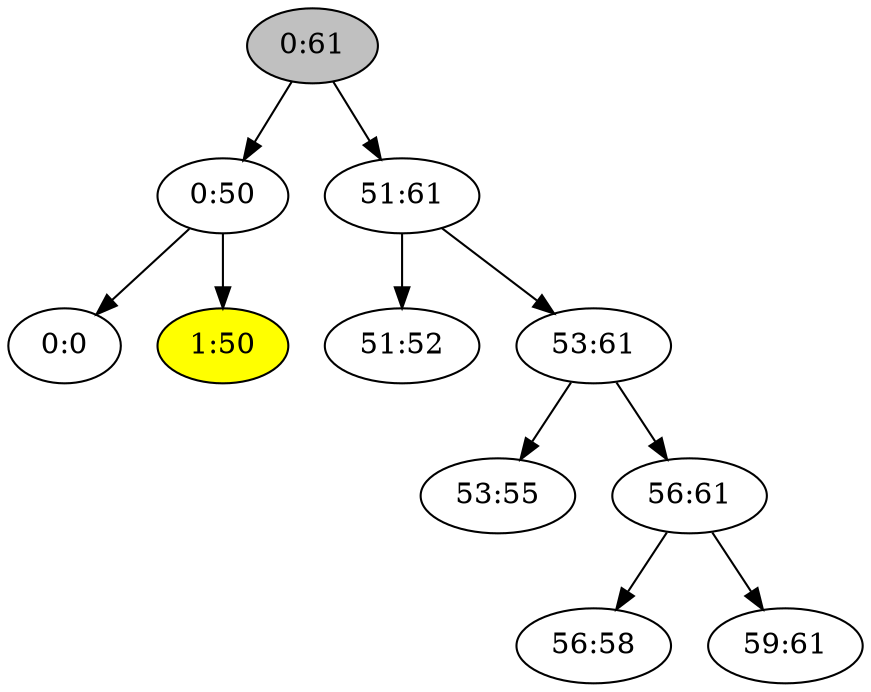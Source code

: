 digraph "big-i1:50" {

/* Nodes */

N_0_61[label="0:61"][style="filled"][fillcolor="grey"];
N_0_50[label="0:50"];
N_0_0[label="0:0"];
N_1_50[label="1:50"][style="filled"][fillcolor="yellow"];
N_51_61[label="51:61"];
N_51_52[label="51:52"];
N_53_61[label="53:61"];
N_53_55[label="53:55"];
N_56_61[label="56:61"];
N_56_58[label="56:58"];
N_59_61[label="59:61"];

/* Edges */

N_0_50 -> N_0_0;
N_0_50 -> N_1_50;
N_0_61 -> N_0_50;
N_51_61 -> N_51_52;
N_53_61 -> N_53_55;
N_56_61 -> N_56_58;
N_56_61 -> N_59_61;
N_53_61 -> N_56_61;
N_51_61 -> N_53_61;
N_0_61 -> N_51_61;
}

